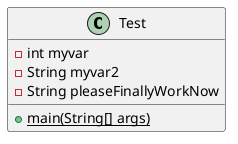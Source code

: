 @startuml test

class Test {
    - int myvar
    - String myvar2
    - String pleaseFinallyWorkNow
    {static} + main(String[] args)
}

@enduml
